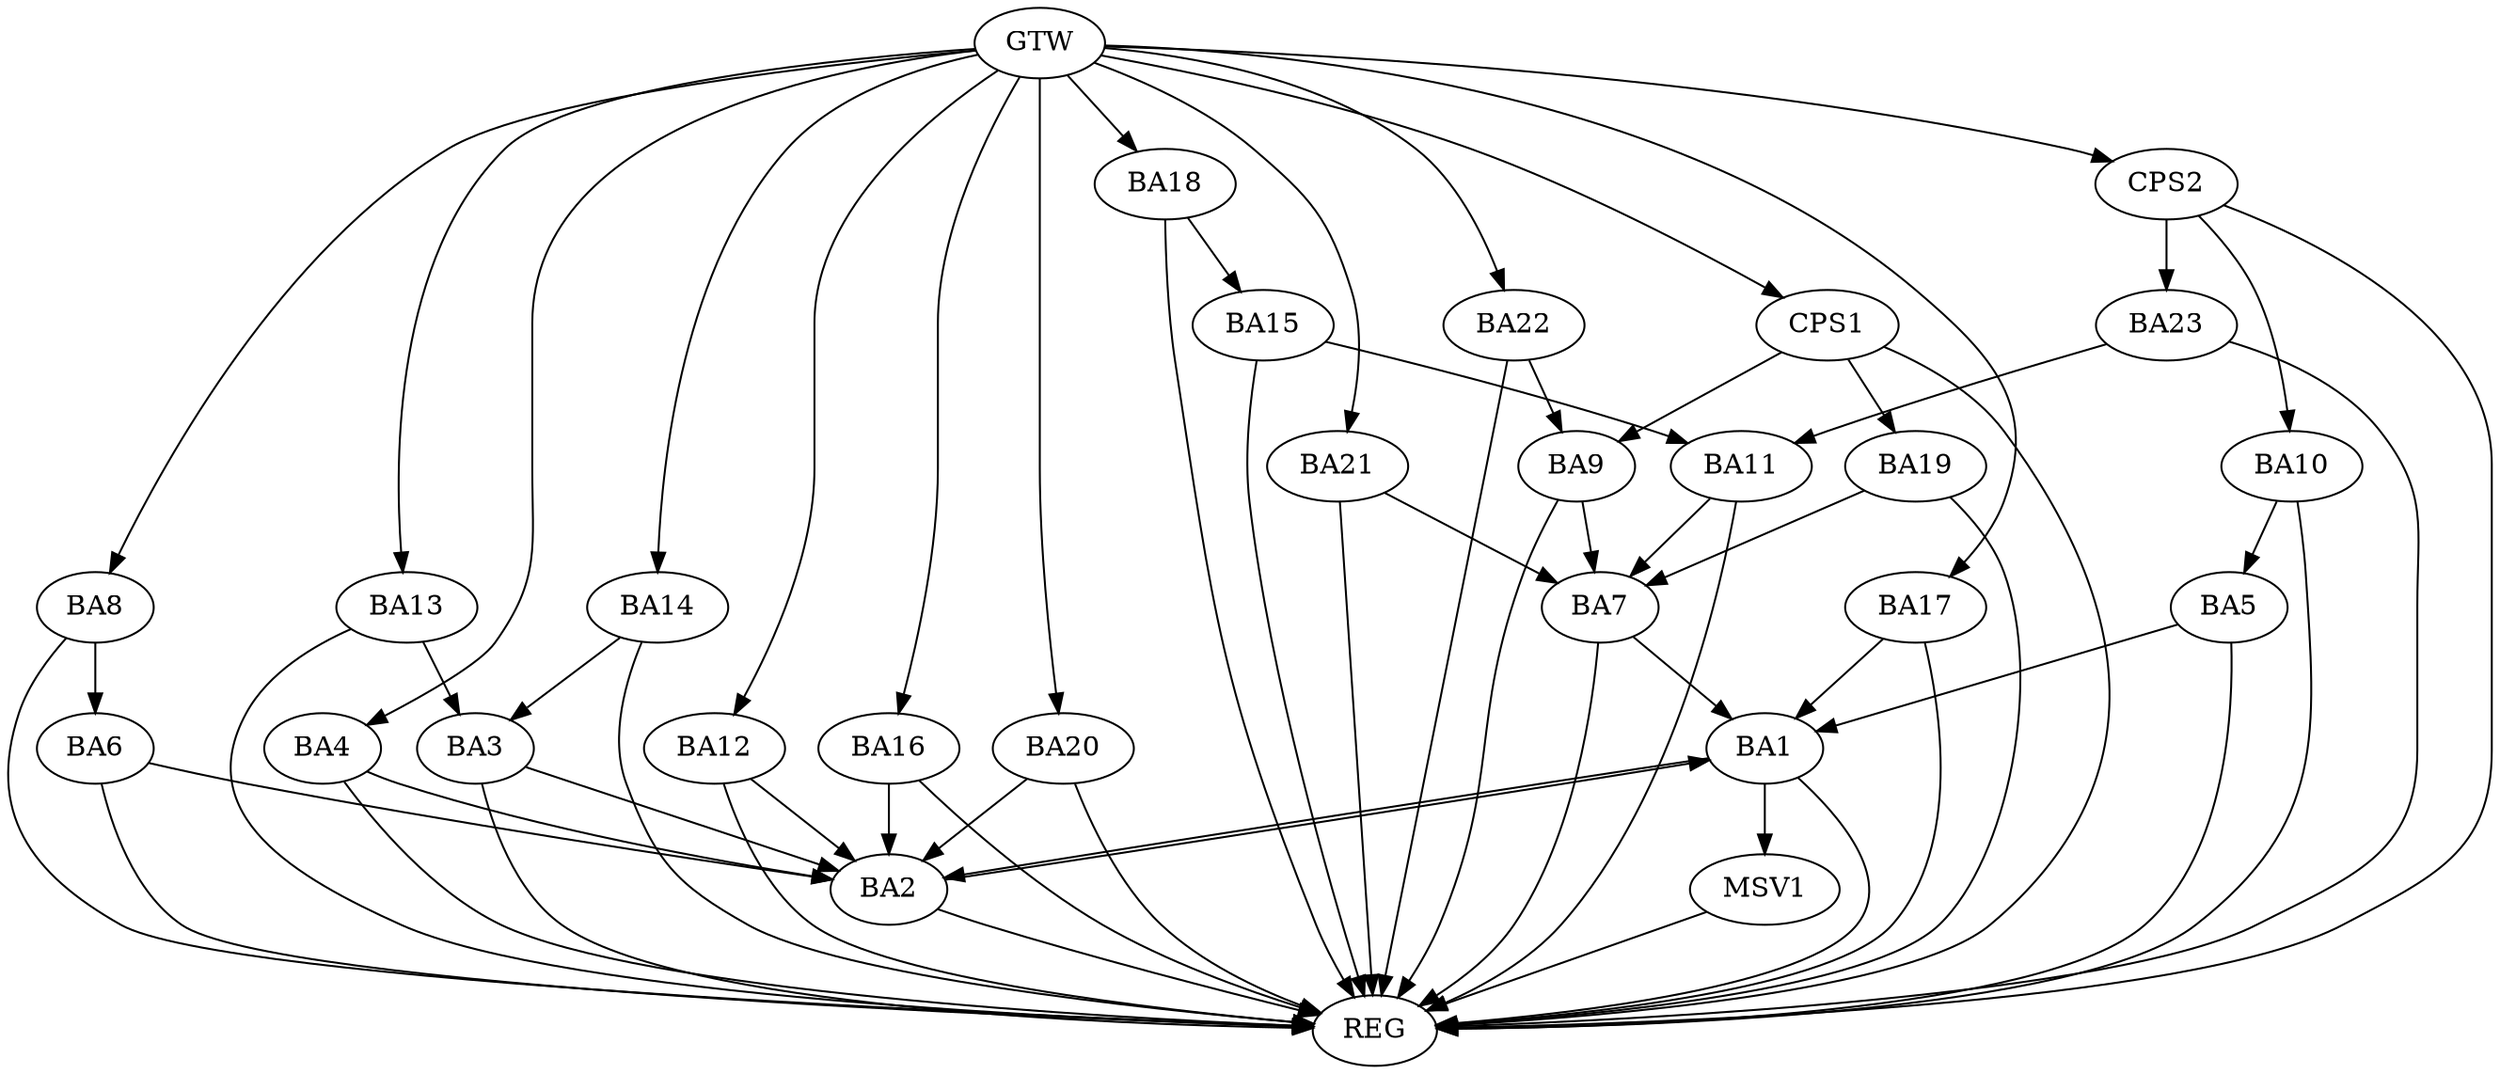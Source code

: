 strict digraph G {
  BA1 [ label="BA1" ];
  BA2 [ label="BA2" ];
  BA3 [ label="BA3" ];
  BA4 [ label="BA4" ];
  BA5 [ label="BA5" ];
  BA6 [ label="BA6" ];
  BA7 [ label="BA7" ];
  BA8 [ label="BA8" ];
  BA9 [ label="BA9" ];
  BA10 [ label="BA10" ];
  BA11 [ label="BA11" ];
  BA12 [ label="BA12" ];
  BA13 [ label="BA13" ];
  BA14 [ label="BA14" ];
  BA15 [ label="BA15" ];
  BA16 [ label="BA16" ];
  BA17 [ label="BA17" ];
  BA18 [ label="BA18" ];
  BA19 [ label="BA19" ];
  BA20 [ label="BA20" ];
  BA21 [ label="BA21" ];
  BA22 [ label="BA22" ];
  BA23 [ label="BA23" ];
  CPS1 [ label="CPS1" ];
  CPS2 [ label="CPS2" ];
  GTW [ label="GTW" ];
  REG [ label="REG" ];
  MSV1 [ label="MSV1" ];
  BA1 -> BA2;
  BA2 -> BA1;
  BA3 -> BA2;
  BA4 -> BA2;
  BA5 -> BA1;
  BA6 -> BA2;
  BA7 -> BA1;
  BA8 -> BA6;
  BA9 -> BA7;
  BA10 -> BA5;
  BA11 -> BA7;
  BA12 -> BA2;
  BA13 -> BA3;
  BA14 -> BA3;
  BA15 -> BA11;
  BA16 -> BA2;
  BA17 -> BA1;
  BA18 -> BA15;
  BA19 -> BA7;
  BA20 -> BA2;
  BA21 -> BA7;
  BA22 -> BA9;
  BA23 -> BA11;
  CPS1 -> BA9;
  CPS1 -> BA19;
  CPS2 -> BA23;
  CPS2 -> BA10;
  GTW -> BA4;
  GTW -> BA8;
  GTW -> BA12;
  GTW -> BA13;
  GTW -> BA14;
  GTW -> BA16;
  GTW -> BA17;
  GTW -> BA18;
  GTW -> BA20;
  GTW -> BA21;
  GTW -> BA22;
  GTW -> CPS1;
  GTW -> CPS2;
  BA1 -> REG;
  BA2 -> REG;
  BA3 -> REG;
  BA4 -> REG;
  BA5 -> REG;
  BA6 -> REG;
  BA7 -> REG;
  BA8 -> REG;
  BA9 -> REG;
  BA10 -> REG;
  BA11 -> REG;
  BA12 -> REG;
  BA13 -> REG;
  BA14 -> REG;
  BA15 -> REG;
  BA16 -> REG;
  BA17 -> REG;
  BA18 -> REG;
  BA19 -> REG;
  BA20 -> REG;
  BA21 -> REG;
  BA22 -> REG;
  BA23 -> REG;
  CPS1 -> REG;
  CPS2 -> REG;
  BA1 -> MSV1;
  MSV1 -> REG;
}
